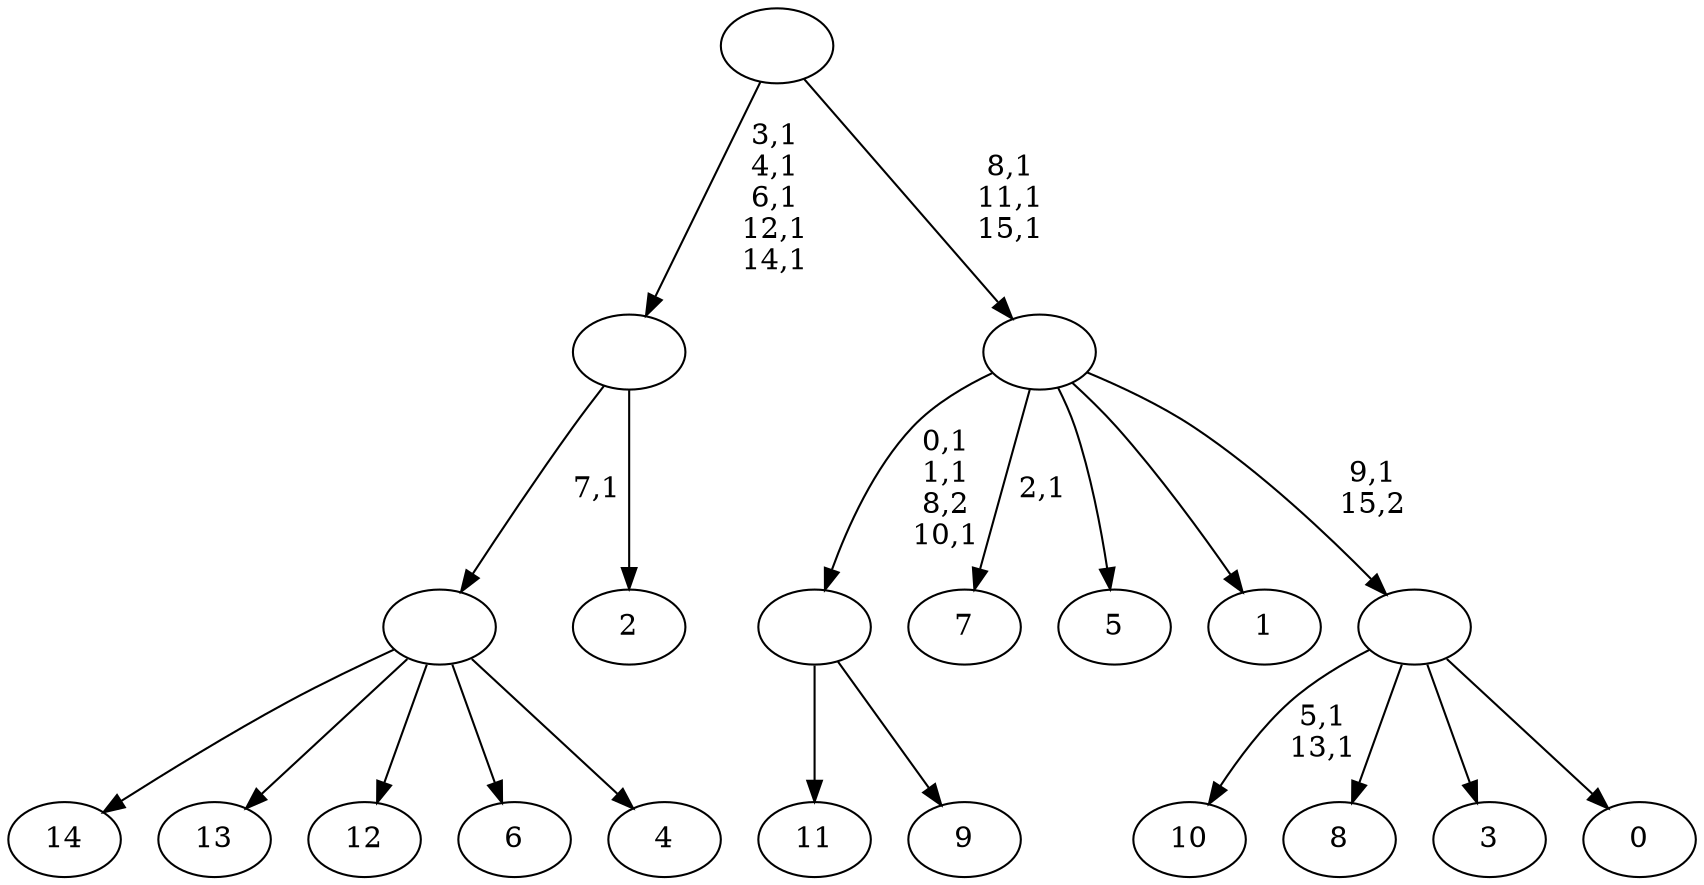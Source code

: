 digraph T {
	31 [label="14"]
	30 [label="13"]
	29 [label="12"]
	28 [label="11"]
	27 [label="10"]
	24 [label="9"]
	23 [label=""]
	20 [label="8"]
	19 [label="7"]
	17 [label="6"]
	16 [label="5"]
	15 [label="4"]
	14 [label=""]
	13 [label="3"]
	12 [label="2"]
	11 [label=""]
	6 [label="1"]
	5 [label="0"]
	4 [label=""]
	3 [label=""]
	0 [label=""]
	23 -> 28 [label=""]
	23 -> 24 [label=""]
	14 -> 31 [label=""]
	14 -> 30 [label=""]
	14 -> 29 [label=""]
	14 -> 17 [label=""]
	14 -> 15 [label=""]
	11 -> 14 [label="7,1"]
	11 -> 12 [label=""]
	4 -> 27 [label="5,1\n13,1"]
	4 -> 20 [label=""]
	4 -> 13 [label=""]
	4 -> 5 [label=""]
	3 -> 19 [label="2,1"]
	3 -> 23 [label="0,1\n1,1\n8,2\n10,1"]
	3 -> 16 [label=""]
	3 -> 6 [label=""]
	3 -> 4 [label="9,1\n15,2"]
	0 -> 3 [label="8,1\n11,1\n15,1"]
	0 -> 11 [label="3,1\n4,1\n6,1\n12,1\n14,1"]
}
